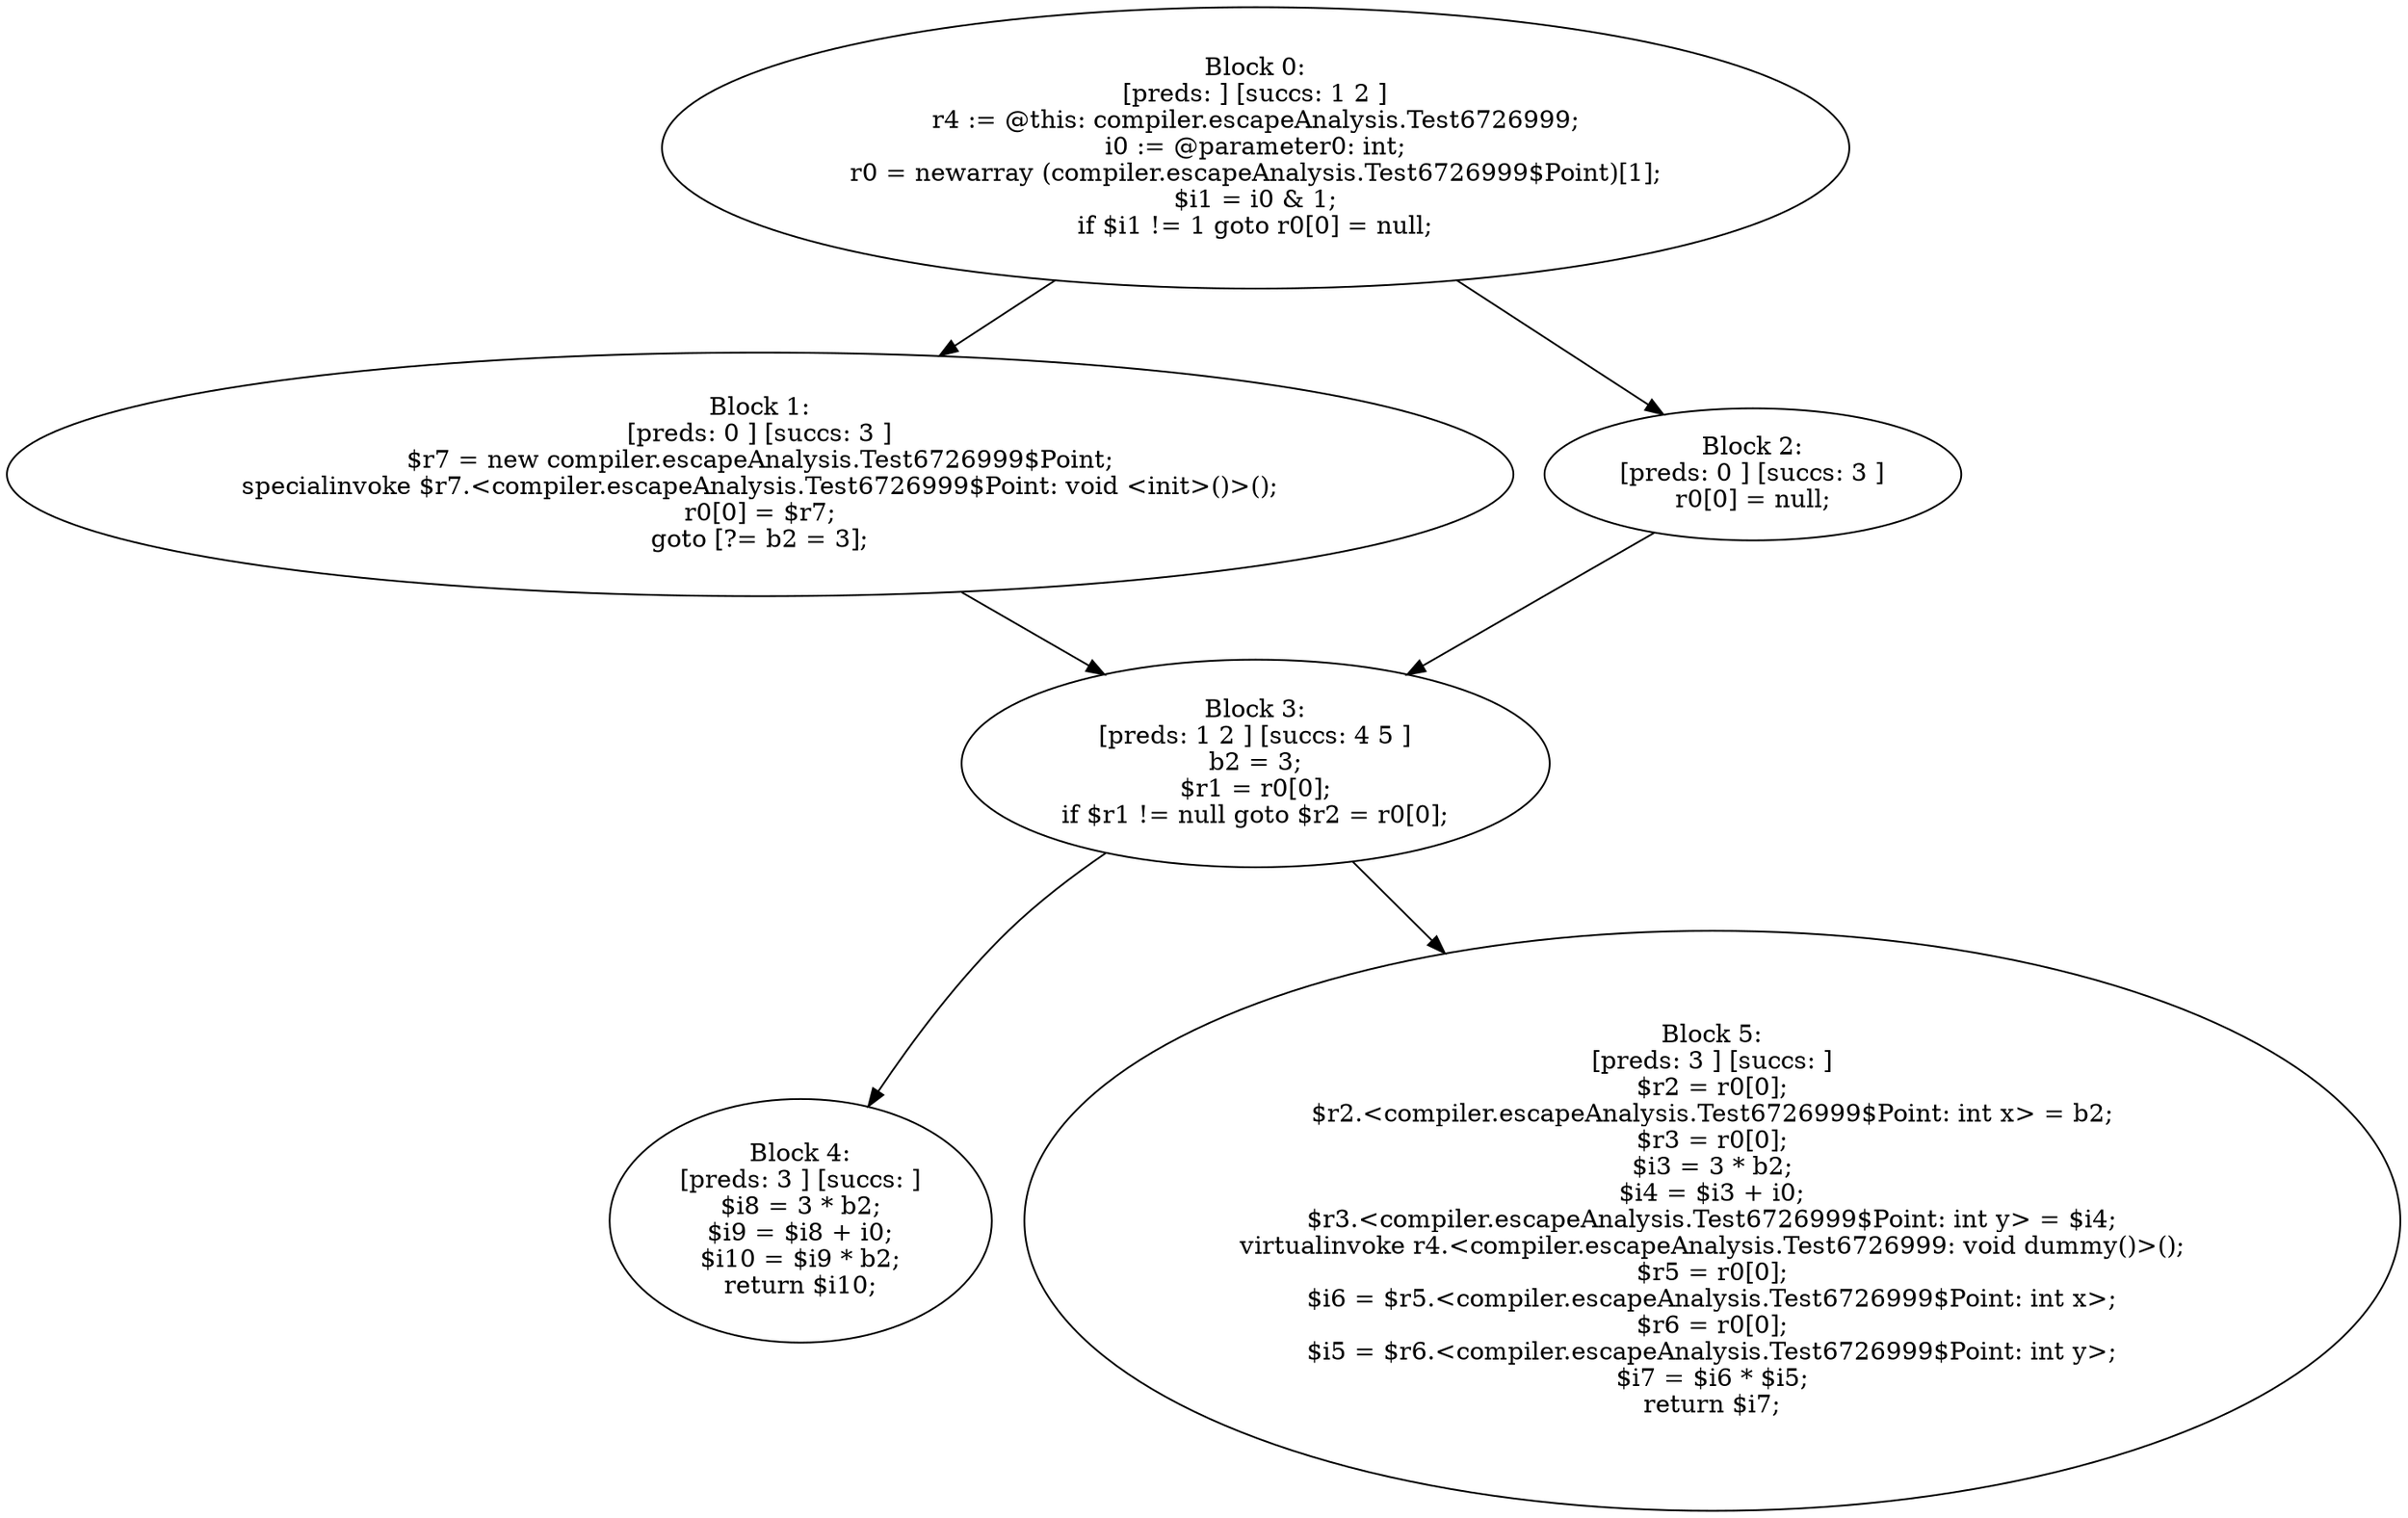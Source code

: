digraph "unitGraph" {
    "Block 0:
[preds: ] [succs: 1 2 ]
r4 := @this: compiler.escapeAnalysis.Test6726999;
i0 := @parameter0: int;
r0 = newarray (compiler.escapeAnalysis.Test6726999$Point)[1];
$i1 = i0 & 1;
if $i1 != 1 goto r0[0] = null;
"
    "Block 1:
[preds: 0 ] [succs: 3 ]
$r7 = new compiler.escapeAnalysis.Test6726999$Point;
specialinvoke $r7.<compiler.escapeAnalysis.Test6726999$Point: void <init>()>();
r0[0] = $r7;
goto [?= b2 = 3];
"
    "Block 2:
[preds: 0 ] [succs: 3 ]
r0[0] = null;
"
    "Block 3:
[preds: 1 2 ] [succs: 4 5 ]
b2 = 3;
$r1 = r0[0];
if $r1 != null goto $r2 = r0[0];
"
    "Block 4:
[preds: 3 ] [succs: ]
$i8 = 3 * b2;
$i9 = $i8 + i0;
$i10 = $i9 * b2;
return $i10;
"
    "Block 5:
[preds: 3 ] [succs: ]
$r2 = r0[0];
$r2.<compiler.escapeAnalysis.Test6726999$Point: int x> = b2;
$r3 = r0[0];
$i3 = 3 * b2;
$i4 = $i3 + i0;
$r3.<compiler.escapeAnalysis.Test6726999$Point: int y> = $i4;
virtualinvoke r4.<compiler.escapeAnalysis.Test6726999: void dummy()>();
$r5 = r0[0];
$i6 = $r5.<compiler.escapeAnalysis.Test6726999$Point: int x>;
$r6 = r0[0];
$i5 = $r6.<compiler.escapeAnalysis.Test6726999$Point: int y>;
$i7 = $i6 * $i5;
return $i7;
"
    "Block 0:
[preds: ] [succs: 1 2 ]
r4 := @this: compiler.escapeAnalysis.Test6726999;
i0 := @parameter0: int;
r0 = newarray (compiler.escapeAnalysis.Test6726999$Point)[1];
$i1 = i0 & 1;
if $i1 != 1 goto r0[0] = null;
"->"Block 1:
[preds: 0 ] [succs: 3 ]
$r7 = new compiler.escapeAnalysis.Test6726999$Point;
specialinvoke $r7.<compiler.escapeAnalysis.Test6726999$Point: void <init>()>();
r0[0] = $r7;
goto [?= b2 = 3];
";
    "Block 0:
[preds: ] [succs: 1 2 ]
r4 := @this: compiler.escapeAnalysis.Test6726999;
i0 := @parameter0: int;
r0 = newarray (compiler.escapeAnalysis.Test6726999$Point)[1];
$i1 = i0 & 1;
if $i1 != 1 goto r0[0] = null;
"->"Block 2:
[preds: 0 ] [succs: 3 ]
r0[0] = null;
";
    "Block 1:
[preds: 0 ] [succs: 3 ]
$r7 = new compiler.escapeAnalysis.Test6726999$Point;
specialinvoke $r7.<compiler.escapeAnalysis.Test6726999$Point: void <init>()>();
r0[0] = $r7;
goto [?= b2 = 3];
"->"Block 3:
[preds: 1 2 ] [succs: 4 5 ]
b2 = 3;
$r1 = r0[0];
if $r1 != null goto $r2 = r0[0];
";
    "Block 2:
[preds: 0 ] [succs: 3 ]
r0[0] = null;
"->"Block 3:
[preds: 1 2 ] [succs: 4 5 ]
b2 = 3;
$r1 = r0[0];
if $r1 != null goto $r2 = r0[0];
";
    "Block 3:
[preds: 1 2 ] [succs: 4 5 ]
b2 = 3;
$r1 = r0[0];
if $r1 != null goto $r2 = r0[0];
"->"Block 4:
[preds: 3 ] [succs: ]
$i8 = 3 * b2;
$i9 = $i8 + i0;
$i10 = $i9 * b2;
return $i10;
";
    "Block 3:
[preds: 1 2 ] [succs: 4 5 ]
b2 = 3;
$r1 = r0[0];
if $r1 != null goto $r2 = r0[0];
"->"Block 5:
[preds: 3 ] [succs: ]
$r2 = r0[0];
$r2.<compiler.escapeAnalysis.Test6726999$Point: int x> = b2;
$r3 = r0[0];
$i3 = 3 * b2;
$i4 = $i3 + i0;
$r3.<compiler.escapeAnalysis.Test6726999$Point: int y> = $i4;
virtualinvoke r4.<compiler.escapeAnalysis.Test6726999: void dummy()>();
$r5 = r0[0];
$i6 = $r5.<compiler.escapeAnalysis.Test6726999$Point: int x>;
$r6 = r0[0];
$i5 = $r6.<compiler.escapeAnalysis.Test6726999$Point: int y>;
$i7 = $i6 * $i5;
return $i7;
";
}
